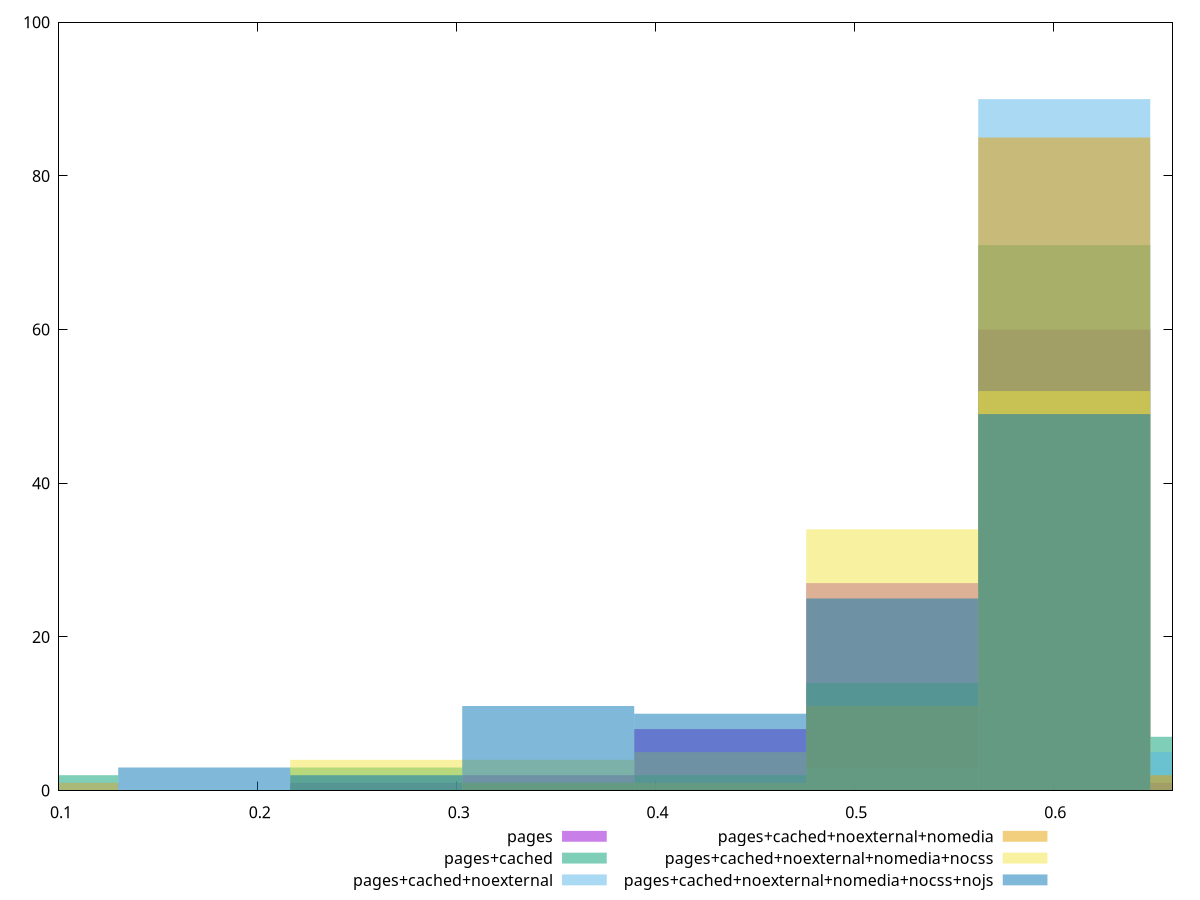 reset

$pages <<EOF
0.25952622983124224 1
0.5190524596624845 27
0.6055612029395652 60
0.43254371638540373 8
0.08650874327708075 1
0.346034973108323 2
0.692069946216646 1
EOF

$pagesCached <<EOF
0.6055612029395652 71
0.5190524596624845 14
0.08650874327708075 2
0.25952622983124224 3
0.43254371638540373 2
0.692069946216646 7
0.346034973108323 1
EOF

$pagesCachedNoexternal <<EOF
0.6055612029395652 90
0.5190524596624845 3
0.692069946216646 5
0.43254371638540373 1
0.346034973108323 1
EOF

$pagesCachedNoexternalNomedia <<EOF
0.6055612029395652 85
0.692069946216646 2
0.5190524596624845 11
0.346034973108323 1
0.43254371638540373 1
EOF

$pagesCachedNoexternalNomediaNocss <<EOF
0.6055612029395652 52
0.5190524596624845 34
0.25952622983124224 4
0.346034973108323 4
0.43254371638540373 5
0.08650874327708075 1
EOF

$pagesCachedNoexternalNomediaNocssNojs <<EOF
0.5190524596624845 25
0.6055612029395652 49
0.43254371638540373 10
0.346034973108323 11
0.25952622983124224 2
0.1730174865541615 3
EOF

set key outside below
set boxwidth 0.08650874327708075
set xrange [0.1:0.66]
set yrange [0:100]
set trange [0:100]
set style fill transparent solid 0.5 noborder
set terminal svg size 640, 540 enhanced background rgb 'white'
set output "reprap/mainthread-work-breakdown/comparison/histogram/all_score.svg"

plot $pages title "pages" with boxes, \
     $pagesCached title "pages+cached" with boxes, \
     $pagesCachedNoexternal title "pages+cached+noexternal" with boxes, \
     $pagesCachedNoexternalNomedia title "pages+cached+noexternal+nomedia" with boxes, \
     $pagesCachedNoexternalNomediaNocss title "pages+cached+noexternal+nomedia+nocss" with boxes, \
     $pagesCachedNoexternalNomediaNocssNojs title "pages+cached+noexternal+nomedia+nocss+nojs" with boxes

reset
